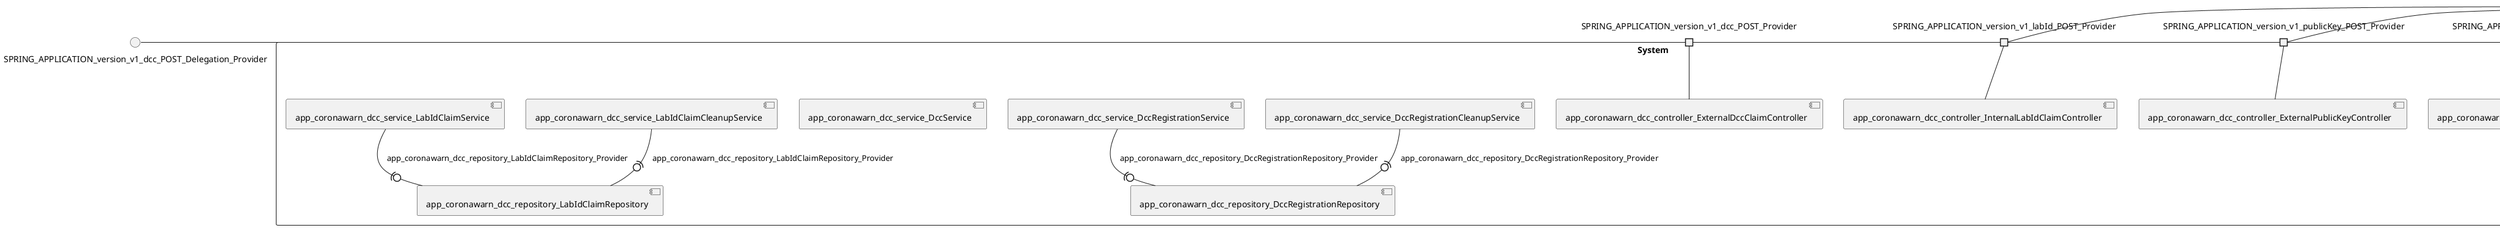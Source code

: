 @startuml
skinparam fixCircleLabelOverlapping true
skinparam componentStyle uml2
() SPRING_APPLICATION_version_v1_dcc_POST_Delegation_Provider
() SPRING_APPLICATION_version_v1_labId_POST_Delegation_Provider
() SPRING_APPLICATION_version_v1_publicKey_POST_Delegation_Provider
() SPRING_APPLICATION_version_v1_publicKey_search_GET_Delegation_Provider
() SPRING_APPLICATION_version_v1_test_dcc_POST_Delegation_Provider
rectangle System {
[app_coronawarn_dcc_controller_ExternalDccClaimController] [[corona-warn-app-cwa-dcc-server.repository#_X60sqjfzEe-oHtzVCKHEMQ]]
[app_coronawarn_dcc_controller_ExternalPublicKeyController] [[corona-warn-app-cwa-dcc-server.repository#_X60sqjfzEe-oHtzVCKHEMQ]]
[app_coronawarn_dcc_controller_InternalDccController] [[corona-warn-app-cwa-dcc-server.repository#_X60sqjfzEe-oHtzVCKHEMQ]]
[app_coronawarn_dcc_controller_InternalLabIdClaimController] [[corona-warn-app-cwa-dcc-server.repository#_X60sqjfzEe-oHtzVCKHEMQ]]
[app_coronawarn_dcc_controller_InternalPublicKeyController] [[corona-warn-app-cwa-dcc-server.repository#_X60sqjfzEe-oHtzVCKHEMQ]]
[app_coronawarn_dcc_repository_DccRegistrationRepository] [[corona-warn-app-cwa-dcc-server.repository#_X60sqjfzEe-oHtzVCKHEMQ]]
[app_coronawarn_dcc_repository_LabIdClaimRepository] [[corona-warn-app-cwa-dcc-server.repository#_X60sqjfzEe-oHtzVCKHEMQ]]
[app_coronawarn_dcc_service_DccRegistrationCleanupService] [[corona-warn-app-cwa-dcc-server.repository#_X60sqjfzEe-oHtzVCKHEMQ]]
[app_coronawarn_dcc_service_DccRegistrationService] [[corona-warn-app-cwa-dcc-server.repository#_X60sqjfzEe-oHtzVCKHEMQ]]
[app_coronawarn_dcc_service_DccService] [[corona-warn-app-cwa-dcc-server.repository#_X60sqjfzEe-oHtzVCKHEMQ]]
[app_coronawarn_dcc_service_LabIdClaimCleanupService] [[corona-warn-app-cwa-dcc-server.repository#_X60sqjfzEe-oHtzVCKHEMQ]]
[app_coronawarn_dcc_service_LabIdClaimService] [[corona-warn-app-cwa-dcc-server.repository#_X60sqjfzEe-oHtzVCKHEMQ]]
port SPRING_APPLICATION_version_v1_dcc_POST_Provider
SPRING_APPLICATION_version_v1_dcc_POST_Delegation_Provider - SPRING_APPLICATION_version_v1_dcc_POST_Provider
SPRING_APPLICATION_version_v1_dcc_POST_Provider - [app_coronawarn_dcc_controller_ExternalDccClaimController]
port SPRING_APPLICATION_version_v1_labId_POST_Provider
SPRING_APPLICATION_version_v1_labId_POST_Delegation_Provider - SPRING_APPLICATION_version_v1_labId_POST_Provider
SPRING_APPLICATION_version_v1_labId_POST_Provider - [app_coronawarn_dcc_controller_InternalLabIdClaimController]
port SPRING_APPLICATION_version_v1_publicKey_POST_Provider
SPRING_APPLICATION_version_v1_publicKey_POST_Delegation_Provider - SPRING_APPLICATION_version_v1_publicKey_POST_Provider
SPRING_APPLICATION_version_v1_publicKey_POST_Provider - [app_coronawarn_dcc_controller_ExternalPublicKeyController]
port SPRING_APPLICATION_version_v1_publicKey_search_GET_Provider
SPRING_APPLICATION_version_v1_publicKey_search_GET_Delegation_Provider - SPRING_APPLICATION_version_v1_publicKey_search_GET_Provider
SPRING_APPLICATION_version_v1_publicKey_search_GET_Provider - [app_coronawarn_dcc_controller_InternalPublicKeyController]
port SPRING_APPLICATION_version_v1_test_dcc_POST_Provider
SPRING_APPLICATION_version_v1_test_dcc_POST_Delegation_Provider - SPRING_APPLICATION_version_v1_test_dcc_POST_Provider
SPRING_APPLICATION_version_v1_test_dcc_POST_Provider - [app_coronawarn_dcc_controller_InternalDccController]
[app_coronawarn_dcc_service_DccRegistrationService] -(0- [app_coronawarn_dcc_repository_DccRegistrationRepository] : app_coronawarn_dcc_repository_DccRegistrationRepository_Provider
[app_coronawarn_dcc_service_DccRegistrationCleanupService] -(0- [app_coronawarn_dcc_repository_DccRegistrationRepository] : app_coronawarn_dcc_repository_DccRegistrationRepository_Provider
[app_coronawarn_dcc_service_LabIdClaimService] -(0- [app_coronawarn_dcc_repository_LabIdClaimRepository] : app_coronawarn_dcc_repository_LabIdClaimRepository_Provider
[app_coronawarn_dcc_service_LabIdClaimCleanupService] -(0- [app_coronawarn_dcc_repository_LabIdClaimRepository] : app_coronawarn_dcc_repository_LabIdClaimRepository_Provider
}

@enduml
